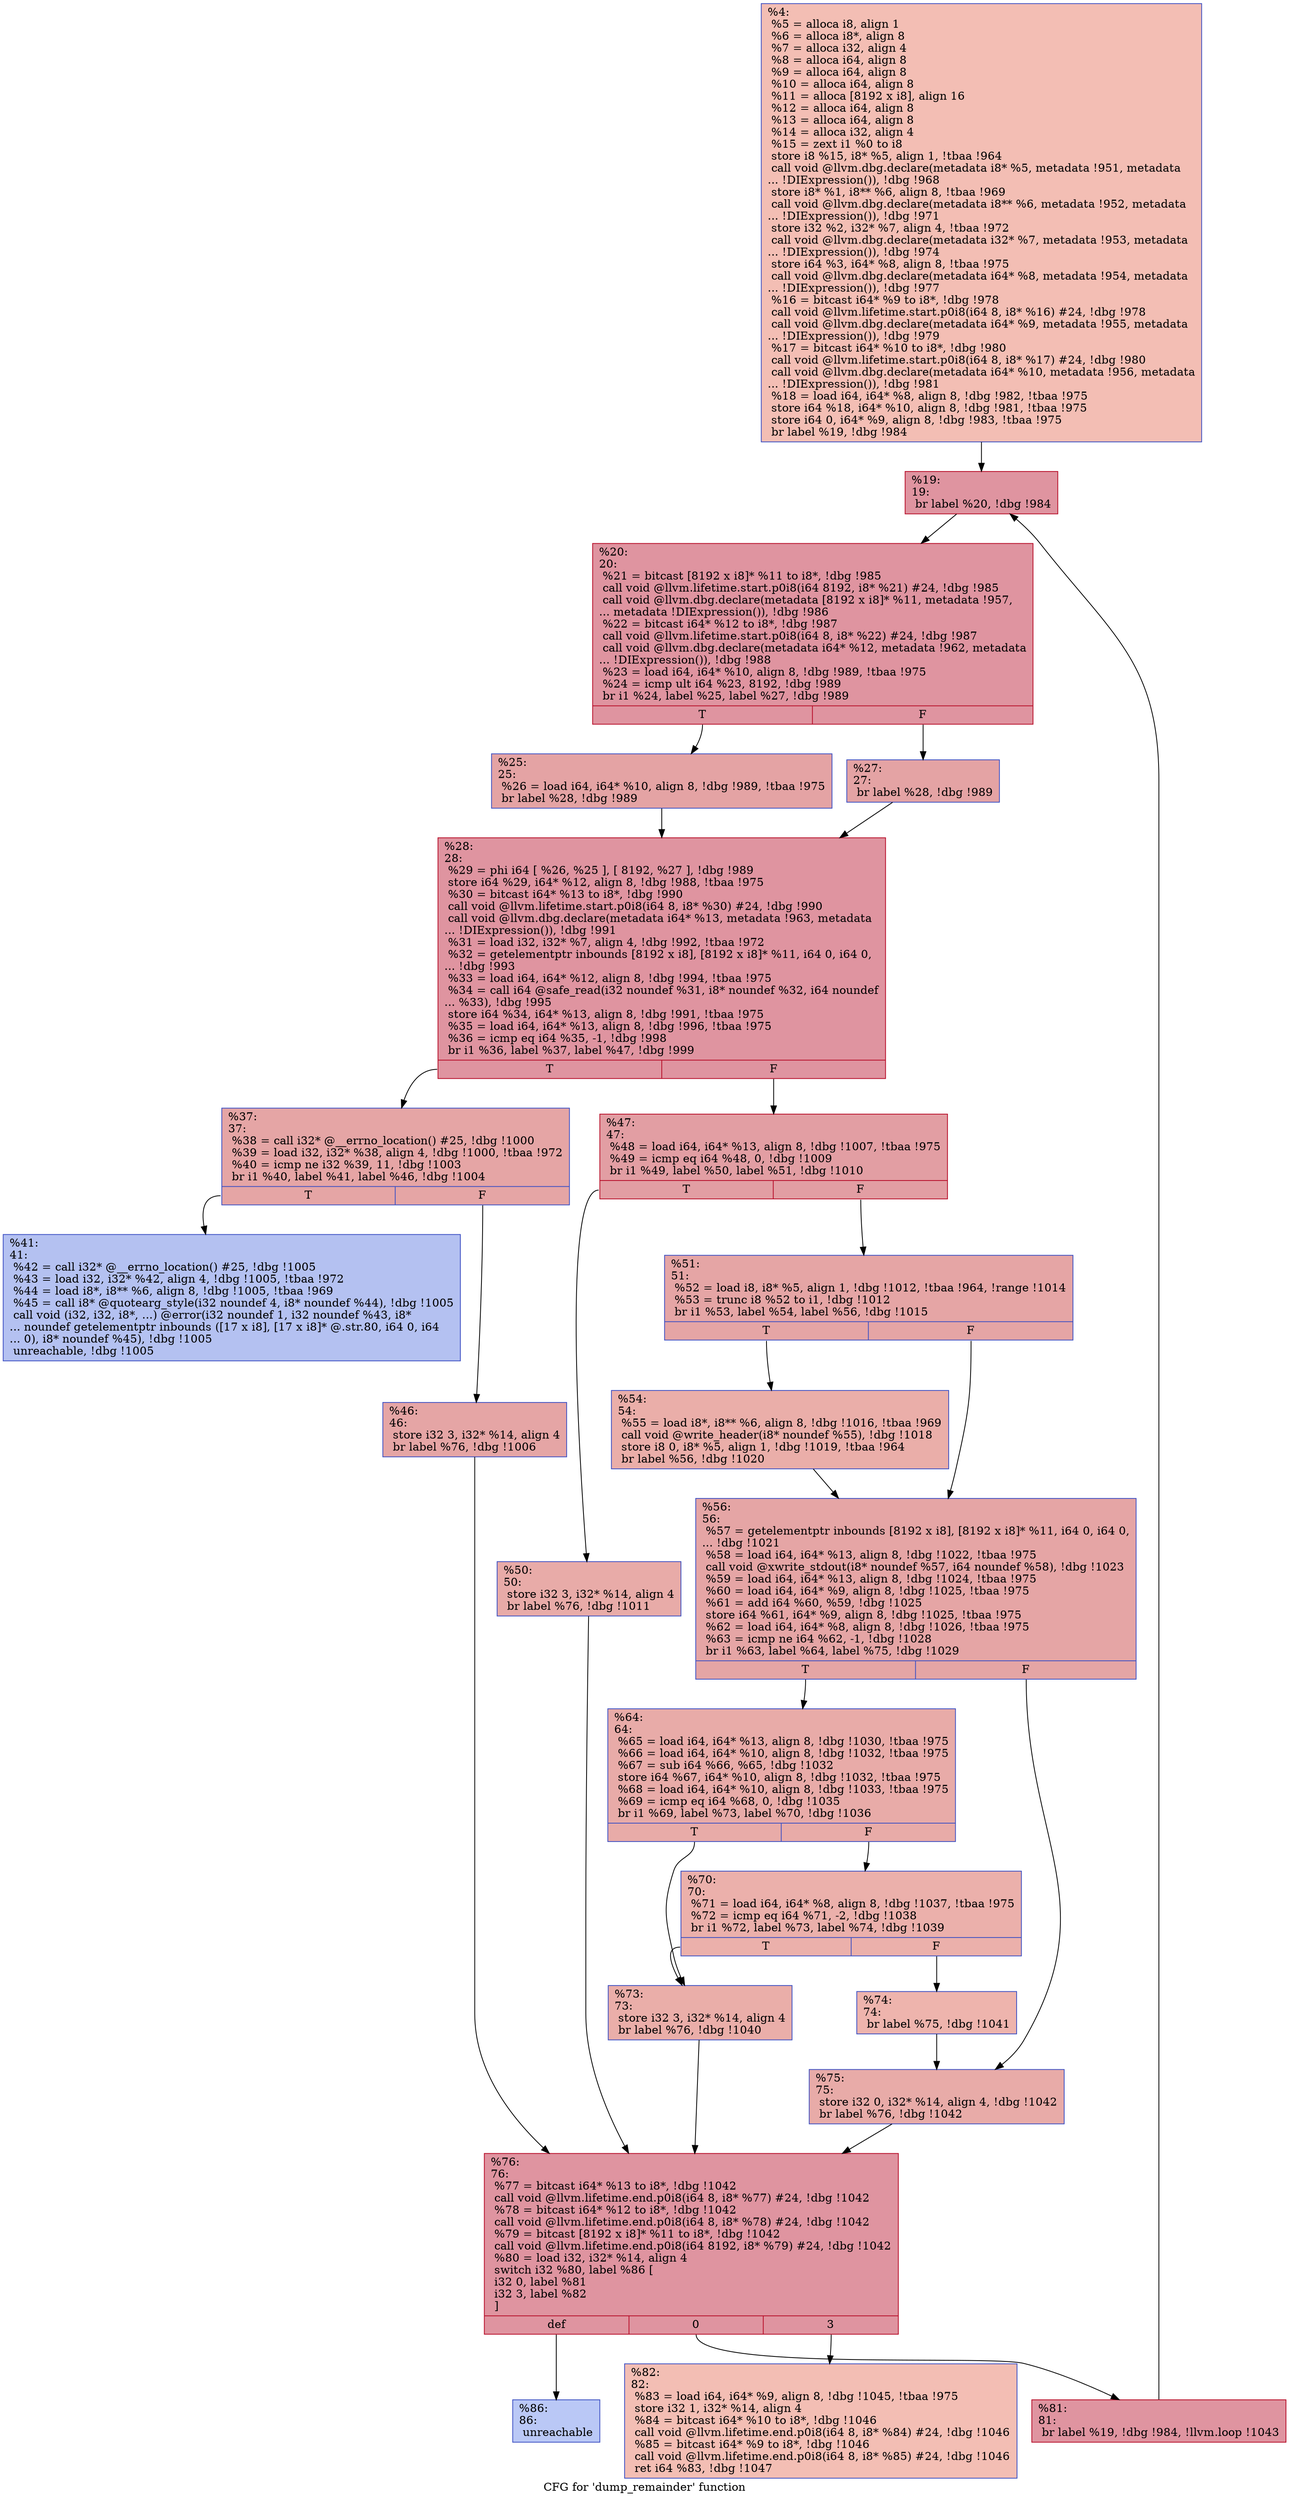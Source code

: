 digraph "CFG for 'dump_remainder' function" {
	label="CFG for 'dump_remainder' function";

	Node0x10b3690 [shape=record,color="#3d50c3ff", style=filled, fillcolor="#e36c5570",label="{%4:\l  %5 = alloca i8, align 1\l  %6 = alloca i8*, align 8\l  %7 = alloca i32, align 4\l  %8 = alloca i64, align 8\l  %9 = alloca i64, align 8\l  %10 = alloca i64, align 8\l  %11 = alloca [8192 x i8], align 16\l  %12 = alloca i64, align 8\l  %13 = alloca i64, align 8\l  %14 = alloca i32, align 4\l  %15 = zext i1 %0 to i8\l  store i8 %15, i8* %5, align 1, !tbaa !964\l  call void @llvm.dbg.declare(metadata i8* %5, metadata !951, metadata\l... !DIExpression()), !dbg !968\l  store i8* %1, i8** %6, align 8, !tbaa !969\l  call void @llvm.dbg.declare(metadata i8** %6, metadata !952, metadata\l... !DIExpression()), !dbg !971\l  store i32 %2, i32* %7, align 4, !tbaa !972\l  call void @llvm.dbg.declare(metadata i32* %7, metadata !953, metadata\l... !DIExpression()), !dbg !974\l  store i64 %3, i64* %8, align 8, !tbaa !975\l  call void @llvm.dbg.declare(metadata i64* %8, metadata !954, metadata\l... !DIExpression()), !dbg !977\l  %16 = bitcast i64* %9 to i8*, !dbg !978\l  call void @llvm.lifetime.start.p0i8(i64 8, i8* %16) #24, !dbg !978\l  call void @llvm.dbg.declare(metadata i64* %9, metadata !955, metadata\l... !DIExpression()), !dbg !979\l  %17 = bitcast i64* %10 to i8*, !dbg !980\l  call void @llvm.lifetime.start.p0i8(i64 8, i8* %17) #24, !dbg !980\l  call void @llvm.dbg.declare(metadata i64* %10, metadata !956, metadata\l... !DIExpression()), !dbg !981\l  %18 = load i64, i64* %8, align 8, !dbg !982, !tbaa !975\l  store i64 %18, i64* %10, align 8, !dbg !981, !tbaa !975\l  store i64 0, i64* %9, align 8, !dbg !983, !tbaa !975\l  br label %19, !dbg !984\l}"];
	Node0x10b3690 -> Node0x10b37a0;
	Node0x10b37a0 [shape=record,color="#b70d28ff", style=filled, fillcolor="#b70d2870",label="{%19:\l19:                                               \l  br label %20, !dbg !984\l}"];
	Node0x10b37a0 -> Node0x10b37f0;
	Node0x10b37f0 [shape=record,color="#b70d28ff", style=filled, fillcolor="#b70d2870",label="{%20:\l20:                                               \l  %21 = bitcast [8192 x i8]* %11 to i8*, !dbg !985\l  call void @llvm.lifetime.start.p0i8(i64 8192, i8* %21) #24, !dbg !985\l  call void @llvm.dbg.declare(metadata [8192 x i8]* %11, metadata !957,\l... metadata !DIExpression()), !dbg !986\l  %22 = bitcast i64* %12 to i8*, !dbg !987\l  call void @llvm.lifetime.start.p0i8(i64 8, i8* %22) #24, !dbg !987\l  call void @llvm.dbg.declare(metadata i64* %12, metadata !962, metadata\l... !DIExpression()), !dbg !988\l  %23 = load i64, i64* %10, align 8, !dbg !989, !tbaa !975\l  %24 = icmp ult i64 %23, 8192, !dbg !989\l  br i1 %24, label %25, label %27, !dbg !989\l|{<s0>T|<s1>F}}"];
	Node0x10b37f0:s0 -> Node0x10b3840;
	Node0x10b37f0:s1 -> Node0x10b3890;
	Node0x10b3840 [shape=record,color="#3d50c3ff", style=filled, fillcolor="#c32e3170",label="{%25:\l25:                                               \l  %26 = load i64, i64* %10, align 8, !dbg !989, !tbaa !975\l  br label %28, !dbg !989\l}"];
	Node0x10b3840 -> Node0x10b38e0;
	Node0x10b3890 [shape=record,color="#3d50c3ff", style=filled, fillcolor="#c32e3170",label="{%27:\l27:                                               \l  br label %28, !dbg !989\l}"];
	Node0x10b3890 -> Node0x10b38e0;
	Node0x10b38e0 [shape=record,color="#b70d28ff", style=filled, fillcolor="#b70d2870",label="{%28:\l28:                                               \l  %29 = phi i64 [ %26, %25 ], [ 8192, %27 ], !dbg !989\l  store i64 %29, i64* %12, align 8, !dbg !988, !tbaa !975\l  %30 = bitcast i64* %13 to i8*, !dbg !990\l  call void @llvm.lifetime.start.p0i8(i64 8, i8* %30) #24, !dbg !990\l  call void @llvm.dbg.declare(metadata i64* %13, metadata !963, metadata\l... !DIExpression()), !dbg !991\l  %31 = load i32, i32* %7, align 4, !dbg !992, !tbaa !972\l  %32 = getelementptr inbounds [8192 x i8], [8192 x i8]* %11, i64 0, i64 0,\l... !dbg !993\l  %33 = load i64, i64* %12, align 8, !dbg !994, !tbaa !975\l  %34 = call i64 @safe_read(i32 noundef %31, i8* noundef %32, i64 noundef\l... %33), !dbg !995\l  store i64 %34, i64* %13, align 8, !dbg !991, !tbaa !975\l  %35 = load i64, i64* %13, align 8, !dbg !996, !tbaa !975\l  %36 = icmp eq i64 %35, -1, !dbg !998\l  br i1 %36, label %37, label %47, !dbg !999\l|{<s0>T|<s1>F}}"];
	Node0x10b38e0:s0 -> Node0x10b3930;
	Node0x10b38e0:s1 -> Node0x10b3a20;
	Node0x10b3930 [shape=record,color="#3d50c3ff", style=filled, fillcolor="#c5333470",label="{%37:\l37:                                               \l  %38 = call i32* @__errno_location() #25, !dbg !1000\l  %39 = load i32, i32* %38, align 4, !dbg !1000, !tbaa !972\l  %40 = icmp ne i32 %39, 11, !dbg !1003\l  br i1 %40, label %41, label %46, !dbg !1004\l|{<s0>T|<s1>F}}"];
	Node0x10b3930:s0 -> Node0x10b3980;
	Node0x10b3930:s1 -> Node0x10b39d0;
	Node0x10b3980 [shape=record,color="#3d50c3ff", style=filled, fillcolor="#5572df70",label="{%41:\l41:                                               \l  %42 = call i32* @__errno_location() #25, !dbg !1005\l  %43 = load i32, i32* %42, align 4, !dbg !1005, !tbaa !972\l  %44 = load i8*, i8** %6, align 8, !dbg !1005, !tbaa !969\l  %45 = call i8* @quotearg_style(i32 noundef 4, i8* noundef %44), !dbg !1005\l  call void (i32, i32, i8*, ...) @error(i32 noundef 1, i32 noundef %43, i8*\l... noundef getelementptr inbounds ([17 x i8], [17 x i8]* @.str.80, i64 0, i64\l... 0), i8* noundef %45), !dbg !1005\l  unreachable, !dbg !1005\l}"];
	Node0x10b39d0 [shape=record,color="#3d50c3ff", style=filled, fillcolor="#c5333470",label="{%46:\l46:                                               \l  store i32 3, i32* %14, align 4\l  br label %76, !dbg !1006\l}"];
	Node0x10b39d0 -> Node0x10b3d40;
	Node0x10b3a20 [shape=record,color="#b70d28ff", style=filled, fillcolor="#be242e70",label="{%47:\l47:                                               \l  %48 = load i64, i64* %13, align 8, !dbg !1007, !tbaa !975\l  %49 = icmp eq i64 %48, 0, !dbg !1009\l  br i1 %49, label %50, label %51, !dbg !1010\l|{<s0>T|<s1>F}}"];
	Node0x10b3a20:s0 -> Node0x10b3a70;
	Node0x10b3a20:s1 -> Node0x10b3ac0;
	Node0x10b3a70 [shape=record,color="#3d50c3ff", style=filled, fillcolor="#cc403a70",label="{%50:\l50:                                               \l  store i32 3, i32* %14, align 4\l  br label %76, !dbg !1011\l}"];
	Node0x10b3a70 -> Node0x10b3d40;
	Node0x10b3ac0 [shape=record,color="#3d50c3ff", style=filled, fillcolor="#c5333470",label="{%51:\l51:                                               \l  %52 = load i8, i8* %5, align 1, !dbg !1012, !tbaa !964, !range !1014\l  %53 = trunc i8 %52 to i1, !dbg !1012\l  br i1 %53, label %54, label %56, !dbg !1015\l|{<s0>T|<s1>F}}"];
	Node0x10b3ac0:s0 -> Node0x10b3b10;
	Node0x10b3ac0:s1 -> Node0x10b3b60;
	Node0x10b3b10 [shape=record,color="#3d50c3ff", style=filled, fillcolor="#d0473d70",label="{%54:\l54:                                               \l  %55 = load i8*, i8** %6, align 8, !dbg !1016, !tbaa !969\l  call void @write_header(i8* noundef %55), !dbg !1018\l  store i8 0, i8* %5, align 1, !dbg !1019, !tbaa !964\l  br label %56, !dbg !1020\l}"];
	Node0x10b3b10 -> Node0x10b3b60;
	Node0x10b3b60 [shape=record,color="#3d50c3ff", style=filled, fillcolor="#c5333470",label="{%56:\l56:                                               \l  %57 = getelementptr inbounds [8192 x i8], [8192 x i8]* %11, i64 0, i64 0,\l... !dbg !1021\l  %58 = load i64, i64* %13, align 8, !dbg !1022, !tbaa !975\l  call void @xwrite_stdout(i8* noundef %57, i64 noundef %58), !dbg !1023\l  %59 = load i64, i64* %13, align 8, !dbg !1024, !tbaa !975\l  %60 = load i64, i64* %9, align 8, !dbg !1025, !tbaa !975\l  %61 = add i64 %60, %59, !dbg !1025\l  store i64 %61, i64* %9, align 8, !dbg !1025, !tbaa !975\l  %62 = load i64, i64* %8, align 8, !dbg !1026, !tbaa !975\l  %63 = icmp ne i64 %62, -1, !dbg !1028\l  br i1 %63, label %64, label %75, !dbg !1029\l|{<s0>T|<s1>F}}"];
	Node0x10b3b60:s0 -> Node0x10b3bb0;
	Node0x10b3b60:s1 -> Node0x10b3cf0;
	Node0x10b3bb0 [shape=record,color="#3d50c3ff", style=filled, fillcolor="#cc403a70",label="{%64:\l64:                                               \l  %65 = load i64, i64* %13, align 8, !dbg !1030, !tbaa !975\l  %66 = load i64, i64* %10, align 8, !dbg !1032, !tbaa !975\l  %67 = sub i64 %66, %65, !dbg !1032\l  store i64 %67, i64* %10, align 8, !dbg !1032, !tbaa !975\l  %68 = load i64, i64* %10, align 8, !dbg !1033, !tbaa !975\l  %69 = icmp eq i64 %68, 0, !dbg !1035\l  br i1 %69, label %73, label %70, !dbg !1036\l|{<s0>T|<s1>F}}"];
	Node0x10b3bb0:s0 -> Node0x10b3c50;
	Node0x10b3bb0:s1 -> Node0x10b3c00;
	Node0x10b3c00 [shape=record,color="#3d50c3ff", style=filled, fillcolor="#d24b4070",label="{%70:\l70:                                               \l  %71 = load i64, i64* %8, align 8, !dbg !1037, !tbaa !975\l  %72 = icmp eq i64 %71, -2, !dbg !1038\l  br i1 %72, label %73, label %74, !dbg !1039\l|{<s0>T|<s1>F}}"];
	Node0x10b3c00:s0 -> Node0x10b3c50;
	Node0x10b3c00:s1 -> Node0x10b3ca0;
	Node0x10b3c50 [shape=record,color="#3d50c3ff", style=filled, fillcolor="#d0473d70",label="{%73:\l73:                                               \l  store i32 3, i32* %14, align 4\l  br label %76, !dbg !1040\l}"];
	Node0x10b3c50 -> Node0x10b3d40;
	Node0x10b3ca0 [shape=record,color="#3d50c3ff", style=filled, fillcolor="#d8564670",label="{%74:\l74:                                               \l  br label %75, !dbg !1041\l}"];
	Node0x10b3ca0 -> Node0x10b3cf0;
	Node0x10b3cf0 [shape=record,color="#3d50c3ff", style=filled, fillcolor="#cc403a70",label="{%75:\l75:                                               \l  store i32 0, i32* %14, align 4, !dbg !1042\l  br label %76, !dbg !1042\l}"];
	Node0x10b3cf0 -> Node0x10b3d40;
	Node0x10b3d40 [shape=record,color="#b70d28ff", style=filled, fillcolor="#b70d2870",label="{%76:\l76:                                               \l  %77 = bitcast i64* %13 to i8*, !dbg !1042\l  call void @llvm.lifetime.end.p0i8(i64 8, i8* %77) #24, !dbg !1042\l  %78 = bitcast i64* %12 to i8*, !dbg !1042\l  call void @llvm.lifetime.end.p0i8(i64 8, i8* %78) #24, !dbg !1042\l  %79 = bitcast [8192 x i8]* %11 to i8*, !dbg !1042\l  call void @llvm.lifetime.end.p0i8(i64 8192, i8* %79) #24, !dbg !1042\l  %80 = load i32, i32* %14, align 4\l  switch i32 %80, label %86 [\l    i32 0, label %81\l    i32 3, label %82\l  ]\l|{<s0>def|<s1>0|<s2>3}}"];
	Node0x10b3d40:s0 -> Node0x10b3e30;
	Node0x10b3d40:s1 -> Node0x10b3d90;
	Node0x10b3d40:s2 -> Node0x10b3de0;
	Node0x10b3d90 [shape=record,color="#b70d28ff", style=filled, fillcolor="#b70d2870",label="{%81:\l81:                                               \l  br label %19, !dbg !984, !llvm.loop !1043\l}"];
	Node0x10b3d90 -> Node0x10b37a0;
	Node0x10b3de0 [shape=record,color="#3d50c3ff", style=filled, fillcolor="#e36c5570",label="{%82:\l82:                                               \l  %83 = load i64, i64* %9, align 8, !dbg !1045, !tbaa !975\l  store i32 1, i32* %14, align 4\l  %84 = bitcast i64* %10 to i8*, !dbg !1046\l  call void @llvm.lifetime.end.p0i8(i64 8, i8* %84) #24, !dbg !1046\l  %85 = bitcast i64* %9 to i8*, !dbg !1046\l  call void @llvm.lifetime.end.p0i8(i64 8, i8* %85) #24, !dbg !1046\l  ret i64 %83, !dbg !1047\l}"];
	Node0x10b3e30 [shape=record,color="#3d50c3ff", style=filled, fillcolor="#6282ea70",label="{%86:\l86:                                               \l  unreachable\l}"];
}
